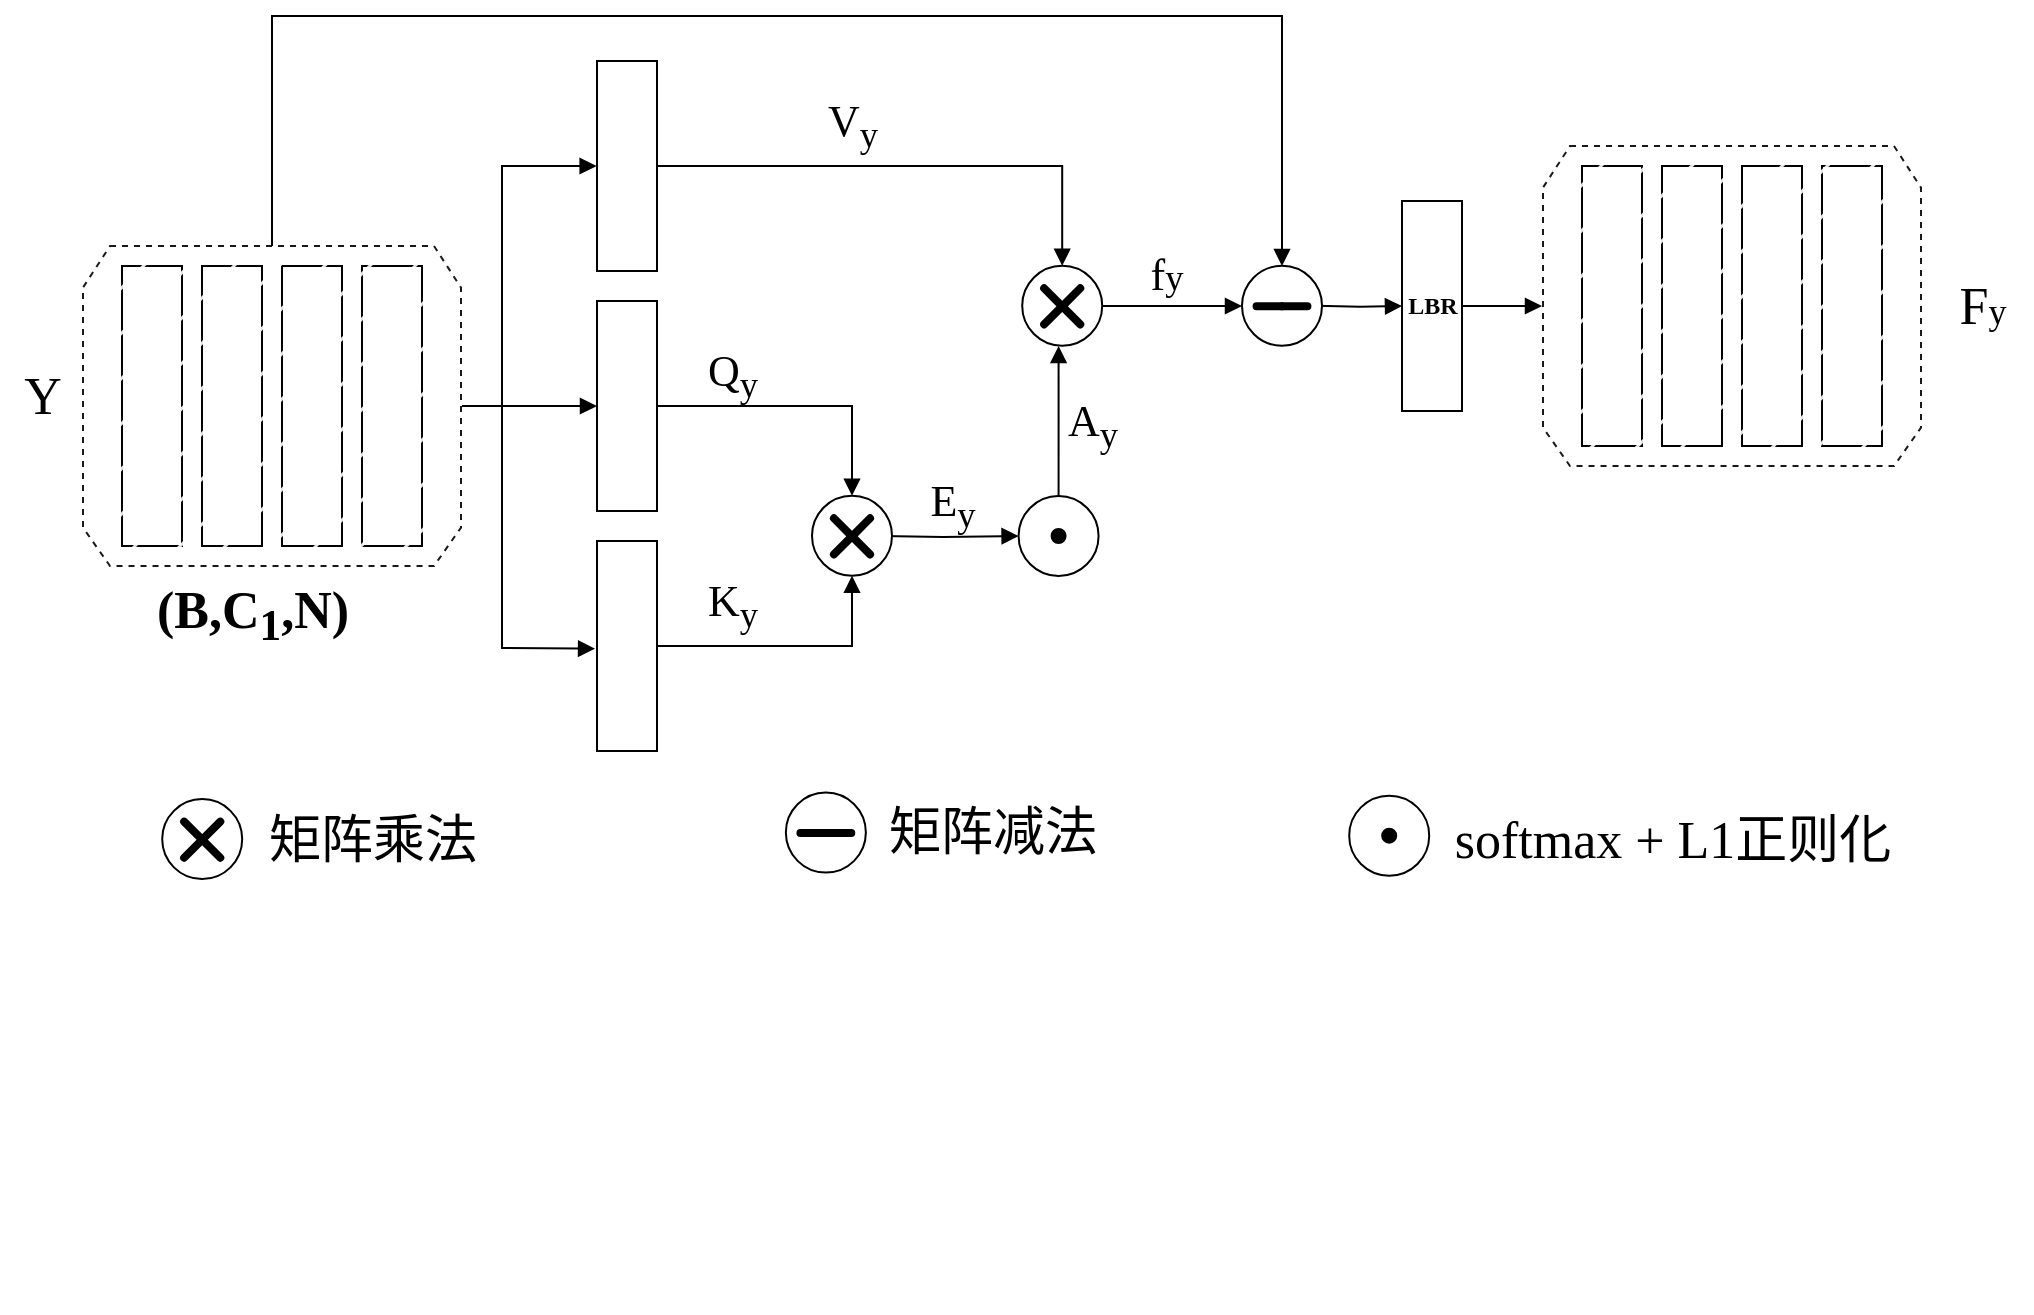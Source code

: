 <mxfile version="20.8.17" type="github">
  <diagram name="第 1 页" id="1EB3_0H8YYV8rfO5gori">
    <mxGraphModel dx="1181" dy="646" grid="1" gridSize="10" guides="1" tooltips="1" connect="1" arrows="1" fold="1" page="1" pageScale="1" pageWidth="827" pageHeight="1169" math="0" shadow="0">
      <root>
        <mxCell id="0" />
        <mxCell id="1" parent="0" />
        <mxCell id="-kPq2Exw5MDwtVTnVc70-168" value="" style="group" parent="1" vertex="1" connectable="0">
          <mxGeometry x="260" y="290" width="1015" height="648.428" as="geometry" />
        </mxCell>
        <mxCell id="y4W07gEEPv4VkjId5-DS-26" value="" style="edgeStyle=none;rounded=0;orthogonalLoop=1;jettySize=auto;html=1;startArrow=none;startFill=0;endArrow=block;endFill=1;fontFamily=Times New Roman;" parent="-kPq2Exw5MDwtVTnVc70-168" target="y4W07gEEPv4VkjId5-DS-14" edge="1">
          <mxGeometry relative="1" as="geometry">
            <mxPoint x="270" y="195" as="sourcePoint" />
            <Array as="points">
              <mxPoint x="230" y="195" />
            </Array>
          </mxGeometry>
        </mxCell>
        <mxCell id="-kPq2Exw5MDwtVTnVc70-380" style="edgeStyle=orthogonalEdgeStyle;rounded=0;orthogonalLoop=1;jettySize=auto;html=1;entryX=0.5;entryY=0;entryDx=0;entryDy=0;fontFamily=宋体;fontSize=26;endArrow=block;endFill=1;" parent="-kPq2Exw5MDwtVTnVc70-168" source="y4W07gEEPv4VkjId5-DS-14" target="-kPq2Exw5MDwtVTnVc70-170" edge="1">
          <mxGeometry relative="1" as="geometry" />
        </mxCell>
        <mxCell id="y4W07gEEPv4VkjId5-DS-14" value="" style="verticalLabelPosition=bottom;verticalAlign=top;html=1;shape=mxgraph.basic.rect;fillColor2=none;strokeWidth=1;size=20;indent=5;fillStyle=auto;rotation=90;fontFamily=Times New Roman;" parent="-kPq2Exw5MDwtVTnVc70-168" vertex="1">
          <mxGeometry x="260" y="180" width="105" height="30" as="geometry" />
        </mxCell>
        <mxCell id="y4W07gEEPv4VkjId5-DS-24" value="" style="verticalLabelPosition=bottom;verticalAlign=top;html=1;shape=mxgraph.basic.rect;fillColor2=none;strokeWidth=1;size=20;indent=5;fillStyle=auto;rotation=90;fontFamily=Times New Roman;" parent="-kPq2Exw5MDwtVTnVc70-168" vertex="1">
          <mxGeometry x="260" y="300" width="105" height="30" as="geometry" />
        </mxCell>
        <mxCell id="y4W07gEEPv4VkjId5-DS-25" value="" style="verticalLabelPosition=bottom;verticalAlign=top;html=1;shape=mxgraph.basic.rect;fillColor2=none;strokeWidth=1;size=20;indent=5;fillStyle=auto;rotation=90;fontFamily=Times New Roman;" parent="-kPq2Exw5MDwtVTnVc70-168" vertex="1">
          <mxGeometry x="260" y="60" width="105" height="30" as="geometry" />
        </mxCell>
        <mxCell id="y4W07gEEPv4VkjId5-DS-27" value="" style="edgeStyle=none;orthogonalLoop=1;jettySize=auto;html=1;rounded=0;startArrow=none;startFill=0;endArrow=block;endFill=1;exitX=0.853;exitY=0.5;exitDx=0;exitDy=0;exitPerimeter=0;entryX=0.5;entryY=1.006;entryDx=0;entryDy=0;entryPerimeter=0;fontFamily=Times New Roman;" parent="-kPq2Exw5MDwtVTnVc70-168" source="y4W07gEEPv4VkjId5-DS-11" target="y4W07gEEPv4VkjId5-DS-25" edge="1">
          <mxGeometry width="80" relative="1" as="geometry">
            <mxPoint x="240" y="195" as="sourcePoint" />
            <mxPoint x="290" y="40" as="targetPoint" />
            <Array as="points">
              <mxPoint x="250" y="195" />
              <mxPoint x="250" y="75" />
            </Array>
          </mxGeometry>
        </mxCell>
        <mxCell id="y4W07gEEPv4VkjId5-DS-28" value="" style="edgeStyle=none;orthogonalLoop=1;jettySize=auto;html=1;rounded=0;startArrow=none;startFill=0;endArrow=block;endFill=1;exitX=0.852;exitY=0.5;exitDx=0;exitDy=0;exitPerimeter=0;entryX=0.513;entryY=1.032;entryDx=0;entryDy=0;entryPerimeter=0;fontFamily=Times New Roman;" parent="-kPq2Exw5MDwtVTnVc70-168" source="y4W07gEEPv4VkjId5-DS-11" target="y4W07gEEPv4VkjId5-DS-24" edge="1">
          <mxGeometry width="80" relative="1" as="geometry">
            <mxPoint x="230" y="194" as="sourcePoint" />
            <mxPoint x="290" y="320" as="targetPoint" />
            <Array as="points">
              <mxPoint x="250" y="195" />
              <mxPoint x="250" y="316" />
            </Array>
          </mxGeometry>
        </mxCell>
        <mxCell id="-kPq2Exw5MDwtVTnVc70-54" style="edgeStyle=orthogonalEdgeStyle;rounded=0;orthogonalLoop=1;jettySize=auto;html=1;entryX=0.5;entryY=0;entryDx=0;entryDy=0;endArrow=block;endFill=1;fontFamily=Times New Roman;" parent="-kPq2Exw5MDwtVTnVc70-168" source="y4W07gEEPv4VkjId5-DS-25" target="-kPq2Exw5MDwtVTnVc70-364" edge="1">
          <mxGeometry relative="1" as="geometry">
            <mxPoint x="528.29" y="125" as="targetPoint" />
          </mxGeometry>
        </mxCell>
        <mxCell id="-kPq2Exw5MDwtVTnVc70-42" value="" style="edgeStyle=orthogonalEdgeStyle;rounded=0;orthogonalLoop=1;jettySize=auto;html=1;endArrow=block;endFill=1;entryX=0.5;entryY=1;entryDx=0;entryDy=0;fontFamily=Times New Roman;" parent="-kPq2Exw5MDwtVTnVc70-168" source="y4W07gEEPv4VkjId5-DS-24" target="-kPq2Exw5MDwtVTnVc70-170" edge="1">
          <mxGeometry relative="1" as="geometry">
            <mxPoint x="420" y="280" as="targetPoint" />
          </mxGeometry>
        </mxCell>
        <mxCell id="-kPq2Exw5MDwtVTnVc70-46" value="" style="group;fontFamily=Times New Roman;" parent="-kPq2Exw5MDwtVTnVc70-168" vertex="1" connectable="0">
          <mxGeometry x="500.004" y="231.714" width="56.569" height="56.569" as="geometry" />
        </mxCell>
        <mxCell id="y4W07gEEPv4VkjId5-DS-44" style="edgeStyle=none;rounded=0;orthogonalLoop=1;jettySize=auto;html=1;exitX=0;exitY=1;exitDx=0;exitDy=0;strokeWidth=3;fontColor=#ffffff;startArrow=none;startFill=0;endArrow=none;endFill=0;fontFamily=Times New Roman;" parent="-kPq2Exw5MDwtVTnVc70-46" edge="1">
          <mxGeometry relative="1" as="geometry">
            <mxPoint x="17.072" y="39.499" as="targetPoint" />
            <Array as="points" />
            <mxPoint x="17.072" y="39.499" as="sourcePoint" />
          </mxGeometry>
        </mxCell>
        <mxCell id="-kPq2Exw5MDwtVTnVc70-16" value="" style="ellipse;whiteSpace=wrap;html=1;fillStyle=auto;strokeColor=#000000;fillColor=#ffffff;rotation=45;fontFamily=Times New Roman;" parent="-kPq2Exw5MDwtVTnVc70-46" vertex="1">
          <mxGeometry x="8.284" y="8.284" width="40" height="40" as="geometry" />
        </mxCell>
        <mxCell id="-kPq2Exw5MDwtVTnVc70-17" style="edgeStyle=none;rounded=0;orthogonalLoop=1;jettySize=auto;html=1;exitX=1;exitY=0;exitDx=0;exitDy=0;strokeWidth=3;fontColor=#ffffff;startArrow=none;startFill=0;endArrow=none;endFill=0;fontFamily=Times New Roman;" parent="-kPq2Exw5MDwtVTnVc70-46" source="-kPq2Exw5MDwtVTnVc70-16" target="-kPq2Exw5MDwtVTnVc70-16" edge="1">
          <mxGeometry relative="1" as="geometry" />
        </mxCell>
        <mxCell id="-kPq2Exw5MDwtVTnVc70-18" style="edgeStyle=none;rounded=0;orthogonalLoop=1;jettySize=auto;html=1;exitX=1;exitY=0;exitDx=0;exitDy=0;strokeWidth=3;fontColor=#ffffff;startArrow=none;startFill=0;endArrow=none;endFill=0;fontFamily=Times New Roman;" parent="-kPq2Exw5MDwtVTnVc70-46" source="-kPq2Exw5MDwtVTnVc70-16" target="-kPq2Exw5MDwtVTnVc70-16" edge="1">
          <mxGeometry relative="1" as="geometry" />
        </mxCell>
        <mxCell id="-kPq2Exw5MDwtVTnVc70-19" style="edgeStyle=none;rounded=0;orthogonalLoop=1;jettySize=auto;html=1;exitX=0;exitY=1;exitDx=0;exitDy=0;strokeWidth=3;fontColor=#ffffff;startArrow=none;startFill=0;endArrow=none;endFill=0;fontFamily=Times New Roman;" parent="-kPq2Exw5MDwtVTnVc70-46" source="-kPq2Exw5MDwtVTnVc70-16" target="-kPq2Exw5MDwtVTnVc70-16" edge="1">
          <mxGeometry relative="1" as="geometry">
            <mxPoint x="108.57" y="-25.43" as="targetPoint" />
            <Array as="points" />
          </mxGeometry>
        </mxCell>
        <mxCell id="-kPq2Exw5MDwtVTnVc70-20" style="edgeStyle=none;rounded=1;orthogonalLoop=1;jettySize=auto;html=1;entryX=0;entryY=1;entryDx=0;entryDy=0;strokeWidth=3;fontColor=#ffffff;startArrow=none;startFill=0;endArrow=none;endFill=0;fontFamily=Times New Roman;" parent="-kPq2Exw5MDwtVTnVc70-46" source="-kPq2Exw5MDwtVTnVc70-16" target="-kPq2Exw5MDwtVTnVc70-16" edge="1">
          <mxGeometry relative="1" as="geometry" />
        </mxCell>
        <mxCell id="-kPq2Exw5MDwtVTnVc70-44" value="" style="ellipse;whiteSpace=wrap;html=1;aspect=fixed;fillColor=#000000;fontFamily=Times New Roman;" parent="-kPq2Exw5MDwtVTnVc70-46" vertex="1">
          <mxGeometry x="24.786" y="24.786" width="7" height="7" as="geometry" />
        </mxCell>
        <mxCell id="-kPq2Exw5MDwtVTnVc70-52" value="" style="edgeStyle=orthogonalEdgeStyle;rounded=0;orthogonalLoop=1;jettySize=auto;html=1;endArrow=block;endFill=1;entryX=0.5;entryY=1;entryDx=0;entryDy=0;fontFamily=Times New Roman;" parent="-kPq2Exw5MDwtVTnVc70-168" source="-kPq2Exw5MDwtVTnVc70-16" edge="1">
          <mxGeometry relative="1" as="geometry">
            <mxPoint x="528.29" y="165" as="targetPoint" />
          </mxGeometry>
        </mxCell>
        <mxCell id="-kPq2Exw5MDwtVTnVc70-53" value="" style="edgeStyle=orthogonalEdgeStyle;rounded=0;orthogonalLoop=1;jettySize=auto;html=1;endArrow=block;endFill=1;entryX=0;entryY=1;entryDx=0;entryDy=0;fontFamily=Times New Roman;" parent="-kPq2Exw5MDwtVTnVc70-168" target="-kPq2Exw5MDwtVTnVc70-16" edge="1">
          <mxGeometry relative="1" as="geometry">
            <mxPoint x="440.0" y="259.999" as="sourcePoint" />
            <mxPoint x="500" y="260" as="targetPoint" />
          </mxGeometry>
        </mxCell>
        <mxCell id="-kPq2Exw5MDwtVTnVc70-67" style="edgeStyle=orthogonalEdgeStyle;rounded=0;orthogonalLoop=1;jettySize=auto;html=1;endArrow=block;endFill=1;fontFamily=Times New Roman;" parent="-kPq2Exw5MDwtVTnVc70-168" edge="1">
          <mxGeometry relative="1" as="geometry">
            <mxPoint x="620" y="145" as="targetPoint" />
            <mxPoint x="548.29" y="145" as="sourcePoint" />
          </mxGeometry>
        </mxCell>
        <mxCell id="-kPq2Exw5MDwtVTnVc70-73" value="" style="group;fillColor=#FFFFFF;fontFamily=Times New Roman;" parent="-kPq2Exw5MDwtVTnVc70-168" vertex="1" connectable="0">
          <mxGeometry x="690" y="92.5" width="50" height="105" as="geometry" />
        </mxCell>
        <mxCell id="-kPq2Exw5MDwtVTnVc70-69" value="" style="verticalLabelPosition=bottom;verticalAlign=top;html=1;shape=mxgraph.basic.rect;fillColor2=none;strokeWidth=1;size=20;indent=5;fillStyle=auto;rotation=90;fontFamily=Times New Roman;" parent="-kPq2Exw5MDwtVTnVc70-73" vertex="1">
          <mxGeometry x="-27.5" y="37.5" width="105" height="30" as="geometry" />
        </mxCell>
        <mxCell id="-kPq2Exw5MDwtVTnVc70-72" value="&lt;b&gt;LBR&lt;/b&gt;" style="text;html=1;align=center;verticalAlign=middle;resizable=0;points=[];autosize=1;strokeColor=none;fillColor=none;fontFamily=Times New Roman;" parent="-kPq2Exw5MDwtVTnVc70-73" vertex="1">
          <mxGeometry y="37.36" width="50" height="30" as="geometry" />
        </mxCell>
        <mxCell id="-kPq2Exw5MDwtVTnVc70-74" style="edgeStyle=orthogonalEdgeStyle;rounded=0;orthogonalLoop=1;jettySize=auto;html=1;endArrow=block;endFill=1;fontFamily=Times New Roman;" parent="-kPq2Exw5MDwtVTnVc70-168" target="-kPq2Exw5MDwtVTnVc70-69" edge="1">
          <mxGeometry relative="1" as="geometry">
            <mxPoint x="657.143" y="144.858" as="sourcePoint" />
          </mxGeometry>
        </mxCell>
        <mxCell id="-kPq2Exw5MDwtVTnVc70-75" value="" style="group;fontFamily=Times New Roman;" parent="-kPq2Exw5MDwtVTnVc70-168" vertex="1" connectable="0">
          <mxGeometry y="115" width="270" height="160" as="geometry" />
        </mxCell>
        <mxCell id="y4W07gEEPv4VkjId5-DS-1" value="" style="rounded=0;whiteSpace=wrap;html=1;strokeColor=#000000;fontFamily=Times New Roman;" parent="-kPq2Exw5MDwtVTnVc70-75" vertex="1">
          <mxGeometry x="60" y="10" width="30" height="140" as="geometry" />
        </mxCell>
        <mxCell id="y4W07gEEPv4VkjId5-DS-2" value="" style="rounded=0;whiteSpace=wrap;html=1;strokeColor=#000000;fontFamily=Times New Roman;" parent="-kPq2Exw5MDwtVTnVc70-75" vertex="1">
          <mxGeometry x="100" y="10" width="30" height="140" as="geometry" />
        </mxCell>
        <mxCell id="y4W07gEEPv4VkjId5-DS-3" value="" style="rounded=0;whiteSpace=wrap;html=1;strokeColor=#000000;fontFamily=Times New Roman;" parent="-kPq2Exw5MDwtVTnVc70-75" vertex="1">
          <mxGeometry x="140" y="10" width="30" height="140" as="geometry" />
        </mxCell>
        <mxCell id="y4W07gEEPv4VkjId5-DS-4" value="" style="rounded=0;whiteSpace=wrap;html=1;strokeColor=#000000;fontFamily=Times New Roman;" parent="-kPq2Exw5MDwtVTnVc70-75" vertex="1">
          <mxGeometry x="180" y="10" width="30" height="140" as="geometry" />
        </mxCell>
        <mxCell id="y4W07gEEPv4VkjId5-DS-11" value="" style="verticalLabelPosition=bottom;verticalAlign=top;html=1;shape=mxgraph.basic.polygon;polyCoords=[[0.2,0],[0.8,0],[0.85,0.13],[0.85,0.88],[0.8,1],[0.2,1],[0.15,0.88],[0.15,0.13]];polyline=0;strokeColor=#000000;dashed=1;opacity=90;fillStyle=hatch;fontFamily=Times New Roman;" parent="-kPq2Exw5MDwtVTnVc70-75" vertex="1">
          <mxGeometry width="270" height="160" as="geometry" />
        </mxCell>
        <mxCell id="-kPq2Exw5MDwtVTnVc70-91" value="&lt;font style=&quot;font-size: 26px;&quot;&gt;Y&lt;/font&gt;" style="text;html=1;align=center;verticalAlign=middle;resizable=0;points=[];autosize=1;strokeColor=none;fillColor=none;fontSize=22;fontFamily=Times New Roman;" parent="-kPq2Exw5MDwtVTnVc70-75" vertex="1">
          <mxGeometry y="55" width="40" height="40" as="geometry" />
        </mxCell>
        <mxCell id="-kPq2Exw5MDwtVTnVc70-68" style="edgeStyle=orthogonalEdgeStyle;rounded=0;orthogonalLoop=1;jettySize=auto;html=1;entryX=0;entryY=0;entryDx=0;entryDy=0;endArrow=block;endFill=1;fontFamily=Times New Roman;" parent="-kPq2Exw5MDwtVTnVc70-168" source="y4W07gEEPv4VkjId5-DS-11" edge="1">
          <mxGeometry relative="1" as="geometry">
            <mxPoint x="640" y="125.0" as="targetPoint" />
            <Array as="points">
              <mxPoint x="135" />
              <mxPoint x="640" />
            </Array>
          </mxGeometry>
        </mxCell>
        <mxCell id="-kPq2Exw5MDwtVTnVc70-85" value="&lt;font style=&quot;font-size: 22px;&quot;&gt;V&lt;sub&gt;y&lt;/sub&gt;&lt;/font&gt;" style="text;html=1;align=center;verticalAlign=middle;resizable=0;points=[];autosize=1;strokeColor=none;fillColor=none;fontFamily=Times New Roman;" parent="-kPq2Exw5MDwtVTnVc70-168" vertex="1">
          <mxGeometry x="400" y="35" width="50" height="40" as="geometry" />
        </mxCell>
        <mxCell id="-kPq2Exw5MDwtVTnVc70-86" value="&lt;font style=&quot;font-size: 22px;&quot;&gt;Q&lt;sub&gt;y&lt;/sub&gt;&lt;/font&gt;" style="text;html=1;align=center;verticalAlign=middle;resizable=0;points=[];autosize=1;strokeColor=none;fillColor=none;fontFamily=Times New Roman;" parent="-kPq2Exw5MDwtVTnVc70-168" vertex="1">
          <mxGeometry x="340" y="160" width="50" height="40" as="geometry" />
        </mxCell>
        <mxCell id="-kPq2Exw5MDwtVTnVc70-87" value="&lt;font style=&quot;&quot;&gt;&lt;span style=&quot;font-size: 22px;&quot;&gt;K&lt;sub&gt;y&lt;/sub&gt;&lt;/span&gt;&lt;/font&gt;" style="text;html=1;align=center;verticalAlign=middle;resizable=0;points=[];autosize=1;strokeColor=none;fillColor=none;fontFamily=Times New Roman;" parent="-kPq2Exw5MDwtVTnVc70-168" vertex="1">
          <mxGeometry x="340" y="275" width="50" height="40" as="geometry" />
        </mxCell>
        <mxCell id="-kPq2Exw5MDwtVTnVc70-88" value="E&lt;sub&gt;y&lt;/sub&gt;" style="text;html=1;align=center;verticalAlign=middle;resizable=0;points=[];autosize=1;strokeColor=none;fillColor=none;fontSize=22;fontFamily=Times New Roman;" parent="-kPq2Exw5MDwtVTnVc70-168" vertex="1">
          <mxGeometry x="450" y="225" width="50" height="40" as="geometry" />
        </mxCell>
        <mxCell id="-kPq2Exw5MDwtVTnVc70-89" value="A&lt;sub&gt;y&lt;/sub&gt;" style="text;html=1;align=center;verticalAlign=middle;resizable=0;points=[];autosize=1;strokeColor=none;fillColor=none;fontSize=22;fontFamily=Times New Roman;" parent="-kPq2Exw5MDwtVTnVc70-168" vertex="1">
          <mxGeometry x="520" y="185" width="50" height="40" as="geometry" />
        </mxCell>
        <mxCell id="-kPq2Exw5MDwtVTnVc70-90" value="f&lt;span style=&quot;font-size: 18.333px;&quot;&gt;y&lt;/span&gt;" style="text;html=1;align=center;verticalAlign=middle;resizable=0;points=[];autosize=1;strokeColor=none;fillColor=none;fontSize=22;fontFamily=Times New Roman;" parent="-kPq2Exw5MDwtVTnVc70-168" vertex="1">
          <mxGeometry x="561.57" y="110" width="40" height="40" as="geometry" />
        </mxCell>
        <mxCell id="-kPq2Exw5MDwtVTnVc70-102" value="&lt;b&gt;(B,C&lt;sub&gt;1&lt;/sub&gt;,N)&lt;/b&gt;" style="text;html=1;align=center;verticalAlign=middle;resizable=0;points=[];autosize=1;strokeColor=none;fillColor=none;fontSize=26;fontFamily=Times New Roman;" parent="-kPq2Exw5MDwtVTnVc70-168" vertex="1">
          <mxGeometry x="65" y="275" width="120" height="50" as="geometry" />
        </mxCell>
        <mxCell id="-kPq2Exw5MDwtVTnVc70-103" value="" style="group;fontFamily=Times New Roman;" parent="-kPq2Exw5MDwtVTnVc70-168" vertex="1" connectable="0">
          <mxGeometry x="730" y="65" width="285" height="160" as="geometry" />
        </mxCell>
        <mxCell id="-kPq2Exw5MDwtVTnVc70-76" value="" style="group;fontFamily=Times New Roman;" parent="-kPq2Exw5MDwtVTnVc70-103" vertex="1" connectable="0">
          <mxGeometry width="285" height="160" as="geometry" />
        </mxCell>
        <mxCell id="-kPq2Exw5MDwtVTnVc70-77" value="" style="rounded=0;whiteSpace=wrap;html=1;strokeColor=#000000;fontFamily=Times New Roman;" parent="-kPq2Exw5MDwtVTnVc70-76" vertex="1">
          <mxGeometry x="60" y="10" width="30" height="140" as="geometry" />
        </mxCell>
        <mxCell id="-kPq2Exw5MDwtVTnVc70-78" value="" style="rounded=0;whiteSpace=wrap;html=1;strokeColor=#000000;fontFamily=Times New Roman;" parent="-kPq2Exw5MDwtVTnVc70-76" vertex="1">
          <mxGeometry x="100" y="10" width="30" height="140" as="geometry" />
        </mxCell>
        <mxCell id="-kPq2Exw5MDwtVTnVc70-79" value="" style="rounded=0;whiteSpace=wrap;html=1;strokeColor=#000000;fontFamily=Times New Roman;" parent="-kPq2Exw5MDwtVTnVc70-76" vertex="1">
          <mxGeometry x="140" y="10" width="30" height="140" as="geometry" />
        </mxCell>
        <mxCell id="-kPq2Exw5MDwtVTnVc70-80" value="" style="rounded=0;whiteSpace=wrap;html=1;strokeColor=#000000;fontFamily=Times New Roman;" parent="-kPq2Exw5MDwtVTnVc70-76" vertex="1">
          <mxGeometry x="180" y="10" width="30" height="140" as="geometry" />
        </mxCell>
        <mxCell id="-kPq2Exw5MDwtVTnVc70-81" value="" style="verticalLabelPosition=bottom;verticalAlign=top;html=1;shape=mxgraph.basic.polygon;polyCoords=[[0.2,0],[0.8,0],[0.85,0.13],[0.85,0.88],[0.8,1],[0.2,1],[0.15,0.88],[0.15,0.13]];polyline=0;strokeColor=#000000;dashed=1;opacity=90;fillStyle=hatch;fontFamily=Times New Roman;" parent="-kPq2Exw5MDwtVTnVc70-76" vertex="1">
          <mxGeometry width="270" height="160" as="geometry" />
        </mxCell>
        <mxCell id="-kPq2Exw5MDwtVTnVc70-92" value="&lt;span style=&quot;font-size: 26px;&quot;&gt;F&lt;/span&gt;&lt;span style=&quot;font-size: 18.056px;&quot;&gt;y&lt;/span&gt;" style="text;html=1;align=center;verticalAlign=middle;resizable=0;points=[];autosize=1;strokeColor=none;fillColor=none;fontSize=22;fontFamily=Times New Roman;" parent="-kPq2Exw5MDwtVTnVc70-76" vertex="1">
          <mxGeometry x="235" y="60" width="50" height="40" as="geometry" />
        </mxCell>
        <mxCell id="-kPq2Exw5MDwtVTnVc70-105" style="edgeStyle=orthogonalEdgeStyle;rounded=0;orthogonalLoop=1;jettySize=auto;html=1;fontSize=26;endArrow=block;endFill=1;fontFamily=Times New Roman;" parent="-kPq2Exw5MDwtVTnVc70-168" source="-kPq2Exw5MDwtVTnVc70-69" edge="1">
          <mxGeometry relative="1" as="geometry">
            <mxPoint x="770" y="145" as="targetPoint" />
          </mxGeometry>
        </mxCell>
        <mxCell id="-kPq2Exw5MDwtVTnVc70-219" value="" style="group" parent="-kPq2Exw5MDwtVTnVc70-168" vertex="1" connectable="0">
          <mxGeometry x="404.898" y="239.79" width="40.206" height="40.206" as="geometry" />
        </mxCell>
        <mxCell id="-kPq2Exw5MDwtVTnVc70-170" value="" style="ellipse;whiteSpace=wrap;html=1;fillStyle=auto;strokeColor=#000000;fillColor=#ffffff;fontFamily=Times New Roman;container=0;" parent="-kPq2Exw5MDwtVTnVc70-219" vertex="1">
          <mxGeometry x="0.102" y="0.1" width="40" height="40" as="geometry" />
        </mxCell>
        <mxCell id="-kPq2Exw5MDwtVTnVc70-171" style="edgeStyle=none;rounded=0;orthogonalLoop=1;jettySize=auto;html=1;exitX=1;exitY=0;exitDx=0;exitDy=0;strokeWidth=3;fontColor=#ffffff;startArrow=none;startFill=0;endArrow=none;endFill=0;fontFamily=Times New Roman;" parent="-kPq2Exw5MDwtVTnVc70-219" source="-kPq2Exw5MDwtVTnVc70-170" target="-kPq2Exw5MDwtVTnVc70-170" edge="1">
          <mxGeometry relative="1" as="geometry" />
        </mxCell>
        <mxCell id="-kPq2Exw5MDwtVTnVc70-172" style="edgeStyle=none;rounded=0;orthogonalLoop=1;jettySize=auto;html=1;exitX=1;exitY=0;exitDx=0;exitDy=0;strokeWidth=3;fontColor=#ffffff;startArrow=none;startFill=0;endArrow=none;endFill=0;fontFamily=Times New Roman;" parent="-kPq2Exw5MDwtVTnVc70-219" source="-kPq2Exw5MDwtVTnVc70-170" target="-kPq2Exw5MDwtVTnVc70-170" edge="1">
          <mxGeometry relative="1" as="geometry" />
        </mxCell>
        <mxCell id="-kPq2Exw5MDwtVTnVc70-173" style="edgeStyle=none;rounded=0;orthogonalLoop=1;jettySize=auto;html=1;exitX=0;exitY=1;exitDx=0;exitDy=0;strokeWidth=3;fontColor=#ffffff;startArrow=none;startFill=0;endArrow=none;endFill=0;fontFamily=Times New Roman;" parent="-kPq2Exw5MDwtVTnVc70-219" source="-kPq2Exw5MDwtVTnVc70-170" target="-kPq2Exw5MDwtVTnVc70-170" edge="1">
          <mxGeometry relative="1" as="geometry">
            <mxPoint x="45.816" y="2.957" as="targetPoint" />
            <Array as="points" />
          </mxGeometry>
        </mxCell>
        <mxCell id="-kPq2Exw5MDwtVTnVc70-174" style="edgeStyle=none;rounded=1;orthogonalLoop=1;jettySize=auto;html=1;entryX=0;entryY=1;entryDx=0;entryDy=0;strokeWidth=3;fontColor=#ffffff;startArrow=none;startFill=0;endArrow=none;endFill=0;fontFamily=Times New Roman;" parent="-kPq2Exw5MDwtVTnVc70-219" source="-kPq2Exw5MDwtVTnVc70-170" target="-kPq2Exw5MDwtVTnVc70-170" edge="1">
          <mxGeometry relative="1" as="geometry" />
        </mxCell>
        <mxCell id="-kPq2Exw5MDwtVTnVc70-217" value="" style="group;rotation=45;" parent="-kPq2Exw5MDwtVTnVc70-219" vertex="1" connectable="0">
          <mxGeometry x="5.888" y="5.888" width="28.43" height="28.43" as="geometry" />
        </mxCell>
        <mxCell id="-kPq2Exw5MDwtVTnVc70-211" value="" style="group;rotation=45;" parent="-kPq2Exw5MDwtVTnVc70-217" vertex="1" connectable="0">
          <mxGeometry x="13" width="3" height="28.43" as="geometry" />
        </mxCell>
        <mxCell id="-kPq2Exw5MDwtVTnVc70-212" value="" style="shape=delay;whiteSpace=wrap;html=1;fontFamily=宋体;fontSize=26;fillColor=#000000;rotation=135;container=0;" parent="-kPq2Exw5MDwtVTnVc70-211" vertex="1">
          <mxGeometry x="-11" y="18" width="14.43" height="3" as="geometry" />
        </mxCell>
        <mxCell id="-kPq2Exw5MDwtVTnVc70-213" value="" style="shape=delay;whiteSpace=wrap;html=1;fontFamily=宋体;fontSize=26;fillColor=#000000;rotation=135;container=0;flipH=1;" parent="-kPq2Exw5MDwtVTnVc70-211" vertex="1">
          <mxGeometry x="-1" y="8" width="14.43" height="3" as="geometry" />
        </mxCell>
        <mxCell id="-kPq2Exw5MDwtVTnVc70-214" value="" style="group;rotation=135;" parent="-kPq2Exw5MDwtVTnVc70-217" vertex="1" connectable="0">
          <mxGeometry x="13" width="3" height="28.43" as="geometry" />
        </mxCell>
        <mxCell id="-kPq2Exw5MDwtVTnVc70-215" value="" style="shape=delay;whiteSpace=wrap;html=1;fontFamily=宋体;fontSize=26;fillColor=#000000;rotation=225;container=0;" parent="-kPq2Exw5MDwtVTnVc70-214" vertex="1">
          <mxGeometry x="-11" y="8" width="14.43" height="3" as="geometry" />
        </mxCell>
        <mxCell id="-kPq2Exw5MDwtVTnVc70-216" value="" style="shape=delay;whiteSpace=wrap;html=1;fontFamily=宋体;fontSize=26;fillColor=#000000;rotation=225;container=0;flipH=1;" parent="-kPq2Exw5MDwtVTnVc70-214" vertex="1">
          <mxGeometry x="-1" y="18" width="14.43" height="3" as="geometry" />
        </mxCell>
        <mxCell id="-kPq2Exw5MDwtVTnVc70-363" value="" style="group" parent="-kPq2Exw5MDwtVTnVc70-168" vertex="1" connectable="0">
          <mxGeometry x="509.998" y="124.79" width="40.206" height="40.206" as="geometry" />
        </mxCell>
        <mxCell id="-kPq2Exw5MDwtVTnVc70-364" value="" style="ellipse;whiteSpace=wrap;html=1;fillStyle=auto;strokeColor=#000000;fillColor=#ffffff;fontFamily=Times New Roman;container=0;" parent="-kPq2Exw5MDwtVTnVc70-363" vertex="1">
          <mxGeometry x="0.102" y="0.1" width="40" height="40" as="geometry" />
        </mxCell>
        <mxCell id="-kPq2Exw5MDwtVTnVc70-365" style="edgeStyle=none;rounded=0;orthogonalLoop=1;jettySize=auto;html=1;exitX=1;exitY=0;exitDx=0;exitDy=0;strokeWidth=3;fontColor=#ffffff;startArrow=none;startFill=0;endArrow=none;endFill=0;fontFamily=Times New Roman;" parent="-kPq2Exw5MDwtVTnVc70-363" source="-kPq2Exw5MDwtVTnVc70-364" target="-kPq2Exw5MDwtVTnVc70-364" edge="1">
          <mxGeometry relative="1" as="geometry" />
        </mxCell>
        <mxCell id="-kPq2Exw5MDwtVTnVc70-366" style="edgeStyle=none;rounded=0;orthogonalLoop=1;jettySize=auto;html=1;exitX=1;exitY=0;exitDx=0;exitDy=0;strokeWidth=3;fontColor=#ffffff;startArrow=none;startFill=0;endArrow=none;endFill=0;fontFamily=Times New Roman;" parent="-kPq2Exw5MDwtVTnVc70-363" source="-kPq2Exw5MDwtVTnVc70-364" target="-kPq2Exw5MDwtVTnVc70-364" edge="1">
          <mxGeometry relative="1" as="geometry" />
        </mxCell>
        <mxCell id="-kPq2Exw5MDwtVTnVc70-367" style="edgeStyle=none;rounded=0;orthogonalLoop=1;jettySize=auto;html=1;exitX=0;exitY=1;exitDx=0;exitDy=0;strokeWidth=3;fontColor=#ffffff;startArrow=none;startFill=0;endArrow=none;endFill=0;fontFamily=Times New Roman;" parent="-kPq2Exw5MDwtVTnVc70-363" source="-kPq2Exw5MDwtVTnVc70-364" target="-kPq2Exw5MDwtVTnVc70-364" edge="1">
          <mxGeometry relative="1" as="geometry">
            <mxPoint x="45.816" y="2.957" as="targetPoint" />
            <Array as="points" />
          </mxGeometry>
        </mxCell>
        <mxCell id="-kPq2Exw5MDwtVTnVc70-368" style="edgeStyle=none;rounded=1;orthogonalLoop=1;jettySize=auto;html=1;entryX=0;entryY=1;entryDx=0;entryDy=0;strokeWidth=3;fontColor=#ffffff;startArrow=none;startFill=0;endArrow=none;endFill=0;fontFamily=Times New Roman;" parent="-kPq2Exw5MDwtVTnVc70-363" source="-kPq2Exw5MDwtVTnVc70-364" target="-kPq2Exw5MDwtVTnVc70-364" edge="1">
          <mxGeometry relative="1" as="geometry" />
        </mxCell>
        <mxCell id="-kPq2Exw5MDwtVTnVc70-369" value="" style="group;rotation=45;" parent="-kPq2Exw5MDwtVTnVc70-363" vertex="1" connectable="0">
          <mxGeometry x="5.888" y="5.888" width="28.43" height="28.43" as="geometry" />
        </mxCell>
        <mxCell id="-kPq2Exw5MDwtVTnVc70-370" value="" style="group;rotation=45;" parent="-kPq2Exw5MDwtVTnVc70-369" vertex="1" connectable="0">
          <mxGeometry x="13" width="3" height="28.43" as="geometry" />
        </mxCell>
        <mxCell id="-kPq2Exw5MDwtVTnVc70-371" value="" style="shape=delay;whiteSpace=wrap;html=1;fontFamily=宋体;fontSize=26;fillColor=#000000;rotation=135;container=0;" parent="-kPq2Exw5MDwtVTnVc70-370" vertex="1">
          <mxGeometry x="-11" y="18" width="14.43" height="3" as="geometry" />
        </mxCell>
        <mxCell id="-kPq2Exw5MDwtVTnVc70-372" value="" style="shape=delay;whiteSpace=wrap;html=1;fontFamily=宋体;fontSize=26;fillColor=#000000;rotation=135;container=0;flipH=1;" parent="-kPq2Exw5MDwtVTnVc70-370" vertex="1">
          <mxGeometry x="-1" y="8" width="14.43" height="3" as="geometry" />
        </mxCell>
        <mxCell id="-kPq2Exw5MDwtVTnVc70-373" value="" style="group;rotation=135;" parent="-kPq2Exw5MDwtVTnVc70-369" vertex="1" connectable="0">
          <mxGeometry x="13" width="3" height="28.43" as="geometry" />
        </mxCell>
        <mxCell id="-kPq2Exw5MDwtVTnVc70-374" value="" style="shape=delay;whiteSpace=wrap;html=1;fontFamily=宋体;fontSize=26;fillColor=#000000;rotation=225;container=0;" parent="-kPq2Exw5MDwtVTnVc70-373" vertex="1">
          <mxGeometry x="-11" y="8" width="14.43" height="3" as="geometry" />
        </mxCell>
        <mxCell id="-kPq2Exw5MDwtVTnVc70-375" value="" style="shape=delay;whiteSpace=wrap;html=1;fontFamily=宋体;fontSize=26;fillColor=#000000;rotation=225;container=0;flipH=1;" parent="-kPq2Exw5MDwtVTnVc70-373" vertex="1">
          <mxGeometry x="-1" y="18" width="14.43" height="3" as="geometry" />
        </mxCell>
        <mxCell id="-kPq2Exw5MDwtVTnVc70-381" value="" style="group" parent="-kPq2Exw5MDwtVTnVc70-168" vertex="1" connectable="0">
          <mxGeometry x="620" y="124.89" width="40" height="40" as="geometry" />
        </mxCell>
        <mxCell id="-kPq2Exw5MDwtVTnVc70-382" value="" style="ellipse;whiteSpace=wrap;html=1;fillStyle=auto;strokeColor=#000000;fillColor=#ffffff;fontFamily=Times New Roman;container=0;" parent="-kPq2Exw5MDwtVTnVc70-381" vertex="1">
          <mxGeometry width="40" height="40" as="geometry" />
        </mxCell>
        <mxCell id="-kPq2Exw5MDwtVTnVc70-383" style="edgeStyle=none;rounded=0;orthogonalLoop=1;jettySize=auto;html=1;exitX=1;exitY=0;exitDx=0;exitDy=0;strokeWidth=3;fontColor=#ffffff;startArrow=none;startFill=0;endArrow=none;endFill=0;fontFamily=Times New Roman;" parent="-kPq2Exw5MDwtVTnVc70-381" source="-kPq2Exw5MDwtVTnVc70-382" target="-kPq2Exw5MDwtVTnVc70-382" edge="1">
          <mxGeometry relative="1" as="geometry" />
        </mxCell>
        <mxCell id="-kPq2Exw5MDwtVTnVc70-384" style="edgeStyle=none;rounded=0;orthogonalLoop=1;jettySize=auto;html=1;exitX=1;exitY=0;exitDx=0;exitDy=0;strokeWidth=3;fontColor=#ffffff;startArrow=none;startFill=0;endArrow=none;endFill=0;fontFamily=Times New Roman;" parent="-kPq2Exw5MDwtVTnVc70-381" source="-kPq2Exw5MDwtVTnVc70-382" target="-kPq2Exw5MDwtVTnVc70-382" edge="1">
          <mxGeometry relative="1" as="geometry" />
        </mxCell>
        <mxCell id="-kPq2Exw5MDwtVTnVc70-385" style="edgeStyle=none;rounded=0;orthogonalLoop=1;jettySize=auto;html=1;exitX=0;exitY=1;exitDx=0;exitDy=0;strokeWidth=3;fontColor=#ffffff;startArrow=none;startFill=0;endArrow=none;endFill=0;fontFamily=Times New Roman;" parent="-kPq2Exw5MDwtVTnVc70-381" source="-kPq2Exw5MDwtVTnVc70-382" target="-kPq2Exw5MDwtVTnVc70-382" edge="1">
          <mxGeometry relative="1" as="geometry">
            <mxPoint x="-319.286" y="-317.143" as="targetPoint" />
            <Array as="points" />
          </mxGeometry>
        </mxCell>
        <mxCell id="-kPq2Exw5MDwtVTnVc70-386" style="edgeStyle=none;rounded=1;orthogonalLoop=1;jettySize=auto;html=1;entryX=0;entryY=1;entryDx=0;entryDy=0;strokeWidth=3;fontColor=#ffffff;startArrow=none;startFill=0;endArrow=none;endFill=0;fontFamily=Times New Roman;" parent="-kPq2Exw5MDwtVTnVc70-381" source="-kPq2Exw5MDwtVTnVc70-382" target="-kPq2Exw5MDwtVTnVc70-382" edge="1">
          <mxGeometry relative="1" as="geometry" />
        </mxCell>
        <mxCell id="-kPq2Exw5MDwtVTnVc70-387" value="" style="group;rotation=90;" parent="-kPq2Exw5MDwtVTnVc70-381" vertex="1" connectable="0">
          <mxGeometry x="18.781" y="5.778" width="3" height="28.43" as="geometry" />
        </mxCell>
        <mxCell id="-kPq2Exw5MDwtVTnVc70-388" value="" style="shape=delay;whiteSpace=wrap;html=1;fontFamily=宋体;fontSize=26;fillColor=#000000;rotation=180;container=0;" parent="-kPq2Exw5MDwtVTnVc70-387" vertex="1">
          <mxGeometry x="-13" y="13" width="14.43" height="3" as="geometry" />
        </mxCell>
        <mxCell id="-kPq2Exw5MDwtVTnVc70-389" value="" style="shape=delay;whiteSpace=wrap;html=1;fontFamily=宋体;fontSize=26;fillColor=#000000;rotation=180;container=0;flipH=1;" parent="-kPq2Exw5MDwtVTnVc70-387" vertex="1">
          <mxGeometry x="1" y="13" width="14.43" height="3" as="geometry" />
        </mxCell>
        <mxCell id="-kPq2Exw5MDwtVTnVc70-144" value="&lt;font face=&quot;宋体&quot;&gt;矩阵乘法&lt;/font&gt;" style="text;html=1;align=center;verticalAlign=middle;resizable=0;points=[];autosize=1;strokeColor=none;fillColor=none;fontSize=26;fontFamily=Times New Roman;" parent="-kPq2Exw5MDwtVTnVc70-168" vertex="1">
          <mxGeometry x="120.21" y="386.56" width="130" height="50" as="geometry" />
        </mxCell>
        <mxCell id="-kPq2Exw5MDwtVTnVc70-167" value="" style="group" parent="-kPq2Exw5MDwtVTnVc70-168" vertex="1" connectable="0">
          <mxGeometry x="391.926" y="379.996" width="168.284" height="56.569" as="geometry" />
        </mxCell>
        <mxCell id="-kPq2Exw5MDwtVTnVc70-156" value="&lt;font face=&quot;宋体&quot;&gt;矩阵减法&lt;/font&gt;" style="text;html=1;align=center;verticalAlign=middle;resizable=0;points=[];autosize=1;strokeColor=none;fillColor=none;fontSize=26;fontFamily=Times New Roman;" parent="-kPq2Exw5MDwtVTnVc70-167" vertex="1">
          <mxGeometry x="38.284" y="3.284" width="130" height="50" as="geometry" />
        </mxCell>
        <mxCell id="-kPq2Exw5MDwtVTnVc70-390" value="" style="group" parent="-kPq2Exw5MDwtVTnVc70-167" vertex="1" connectable="0">
          <mxGeometry x="0.004" y="8.284" width="40" height="40" as="geometry" />
        </mxCell>
        <mxCell id="-kPq2Exw5MDwtVTnVc70-391" value="" style="ellipse;whiteSpace=wrap;html=1;fillStyle=auto;strokeColor=#000000;fillColor=#ffffff;fontFamily=Times New Roman;container=0;" parent="-kPq2Exw5MDwtVTnVc70-390" vertex="1">
          <mxGeometry width="40" height="40" as="geometry" />
        </mxCell>
        <mxCell id="-kPq2Exw5MDwtVTnVc70-392" style="edgeStyle=none;rounded=0;orthogonalLoop=1;jettySize=auto;html=1;exitX=1;exitY=0;exitDx=0;exitDy=0;strokeWidth=3;fontColor=#ffffff;startArrow=none;startFill=0;endArrow=none;endFill=0;fontFamily=Times New Roman;" parent="-kPq2Exw5MDwtVTnVc70-390" source="-kPq2Exw5MDwtVTnVc70-391" target="-kPq2Exw5MDwtVTnVc70-391" edge="1">
          <mxGeometry relative="1" as="geometry" />
        </mxCell>
        <mxCell id="-kPq2Exw5MDwtVTnVc70-393" style="edgeStyle=none;rounded=0;orthogonalLoop=1;jettySize=auto;html=1;exitX=1;exitY=0;exitDx=0;exitDy=0;strokeWidth=3;fontColor=#ffffff;startArrow=none;startFill=0;endArrow=none;endFill=0;fontFamily=Times New Roman;" parent="-kPq2Exw5MDwtVTnVc70-390" source="-kPq2Exw5MDwtVTnVc70-391" target="-kPq2Exw5MDwtVTnVc70-391" edge="1">
          <mxGeometry relative="1" as="geometry" />
        </mxCell>
        <mxCell id="-kPq2Exw5MDwtVTnVc70-394" style="edgeStyle=none;rounded=0;orthogonalLoop=1;jettySize=auto;html=1;exitX=0;exitY=1;exitDx=0;exitDy=0;strokeWidth=3;fontColor=#ffffff;startArrow=none;startFill=0;endArrow=none;endFill=0;fontFamily=Times New Roman;" parent="-kPq2Exw5MDwtVTnVc70-390" source="-kPq2Exw5MDwtVTnVc70-391" target="-kPq2Exw5MDwtVTnVc70-391" edge="1">
          <mxGeometry relative="1" as="geometry">
            <mxPoint x="-319.286" y="-317.143" as="targetPoint" />
            <Array as="points" />
          </mxGeometry>
        </mxCell>
        <mxCell id="-kPq2Exw5MDwtVTnVc70-395" style="edgeStyle=none;rounded=1;orthogonalLoop=1;jettySize=auto;html=1;entryX=0;entryY=1;entryDx=0;entryDy=0;strokeWidth=3;fontColor=#ffffff;startArrow=none;startFill=0;endArrow=none;endFill=0;fontFamily=Times New Roman;" parent="-kPq2Exw5MDwtVTnVc70-390" source="-kPq2Exw5MDwtVTnVc70-391" target="-kPq2Exw5MDwtVTnVc70-391" edge="1">
          <mxGeometry relative="1" as="geometry" />
        </mxCell>
        <mxCell id="-kPq2Exw5MDwtVTnVc70-396" value="" style="group;rotation=90;" parent="-kPq2Exw5MDwtVTnVc70-390" vertex="1" connectable="0">
          <mxGeometry x="18.781" y="5.778" width="3" height="28.43" as="geometry" />
        </mxCell>
        <mxCell id="-kPq2Exw5MDwtVTnVc70-397" value="" style="shape=delay;whiteSpace=wrap;html=1;fontFamily=宋体;fontSize=26;fillColor=#000000;rotation=180;container=0;" parent="-kPq2Exw5MDwtVTnVc70-396" vertex="1">
          <mxGeometry x="-13" y="13" width="14.43" height="3" as="geometry" />
        </mxCell>
        <mxCell id="-kPq2Exw5MDwtVTnVc70-398" value="" style="shape=delay;whiteSpace=wrap;html=1;fontFamily=宋体;fontSize=26;fillColor=#000000;rotation=180;container=0;flipH=1;" parent="-kPq2Exw5MDwtVTnVc70-396" vertex="1">
          <mxGeometry x="1" y="13" width="14.43" height="3" as="geometry" />
        </mxCell>
        <mxCell id="-kPq2Exw5MDwtVTnVc70-157" value="" style="group;fontFamily=Times New Roman;" parent="-kPq2Exw5MDwtVTnVc70-168" vertex="1" connectable="0">
          <mxGeometry x="665.314" y="381.564" width="56.569" height="56.569" as="geometry" />
        </mxCell>
        <mxCell id="-kPq2Exw5MDwtVTnVc70-158" style="edgeStyle=none;rounded=0;orthogonalLoop=1;jettySize=auto;html=1;exitX=0;exitY=1;exitDx=0;exitDy=0;strokeWidth=3;fontColor=#ffffff;startArrow=none;startFill=0;endArrow=none;endFill=0;fontFamily=Times New Roman;" parent="-kPq2Exw5MDwtVTnVc70-157" edge="1">
          <mxGeometry relative="1" as="geometry">
            <mxPoint x="17.072" y="39.499" as="targetPoint" />
            <Array as="points" />
            <mxPoint x="17.072" y="39.499" as="sourcePoint" />
          </mxGeometry>
        </mxCell>
        <mxCell id="-kPq2Exw5MDwtVTnVc70-159" value="" style="ellipse;whiteSpace=wrap;html=1;fillStyle=auto;strokeColor=#000000;fillColor=#ffffff;rotation=45;fontFamily=Times New Roman;" parent="-kPq2Exw5MDwtVTnVc70-157" vertex="1">
          <mxGeometry x="8.284" y="8.284" width="40" height="40" as="geometry" />
        </mxCell>
        <mxCell id="-kPq2Exw5MDwtVTnVc70-160" style="edgeStyle=none;rounded=0;orthogonalLoop=1;jettySize=auto;html=1;exitX=1;exitY=0;exitDx=0;exitDy=0;strokeWidth=3;fontColor=#ffffff;startArrow=none;startFill=0;endArrow=none;endFill=0;fontFamily=Times New Roman;" parent="-kPq2Exw5MDwtVTnVc70-157" source="-kPq2Exw5MDwtVTnVc70-159" target="-kPq2Exw5MDwtVTnVc70-159" edge="1">
          <mxGeometry relative="1" as="geometry" />
        </mxCell>
        <mxCell id="-kPq2Exw5MDwtVTnVc70-161" style="edgeStyle=none;rounded=0;orthogonalLoop=1;jettySize=auto;html=1;exitX=1;exitY=0;exitDx=0;exitDy=0;strokeWidth=3;fontColor=#ffffff;startArrow=none;startFill=0;endArrow=none;endFill=0;fontFamily=Times New Roman;" parent="-kPq2Exw5MDwtVTnVc70-157" source="-kPq2Exw5MDwtVTnVc70-159" target="-kPq2Exw5MDwtVTnVc70-159" edge="1">
          <mxGeometry relative="1" as="geometry" />
        </mxCell>
        <mxCell id="-kPq2Exw5MDwtVTnVc70-162" style="edgeStyle=none;rounded=0;orthogonalLoop=1;jettySize=auto;html=1;exitX=0;exitY=1;exitDx=0;exitDy=0;strokeWidth=3;fontColor=#ffffff;startArrow=none;startFill=0;endArrow=none;endFill=0;fontFamily=Times New Roman;" parent="-kPq2Exw5MDwtVTnVc70-157" source="-kPq2Exw5MDwtVTnVc70-159" target="-kPq2Exw5MDwtVTnVc70-159" edge="1">
          <mxGeometry relative="1" as="geometry">
            <mxPoint x="108.57" y="-25.43" as="targetPoint" />
            <Array as="points" />
          </mxGeometry>
        </mxCell>
        <mxCell id="-kPq2Exw5MDwtVTnVc70-163" style="edgeStyle=none;rounded=1;orthogonalLoop=1;jettySize=auto;html=1;entryX=0;entryY=1;entryDx=0;entryDy=0;strokeWidth=3;fontColor=#ffffff;startArrow=none;startFill=0;endArrow=none;endFill=0;fontFamily=Times New Roman;" parent="-kPq2Exw5MDwtVTnVc70-157" source="-kPq2Exw5MDwtVTnVc70-159" target="-kPq2Exw5MDwtVTnVc70-159" edge="1">
          <mxGeometry relative="1" as="geometry" />
        </mxCell>
        <mxCell id="-kPq2Exw5MDwtVTnVc70-164" value="" style="ellipse;whiteSpace=wrap;html=1;aspect=fixed;fillColor=#000000;fontFamily=Times New Roman;" parent="-kPq2Exw5MDwtVTnVc70-157" vertex="1">
          <mxGeometry x="24.786" y="24.786" width="7" height="7" as="geometry" />
        </mxCell>
        <mxCell id="-kPq2Exw5MDwtVTnVc70-411" value="" style="group" parent="-kPq2Exw5MDwtVTnVc70-168" vertex="1" connectable="0">
          <mxGeometry x="80.0" y="391.46" width="40.206" height="40.206" as="geometry" />
        </mxCell>
        <mxCell id="-kPq2Exw5MDwtVTnVc70-412" value="" style="ellipse;whiteSpace=wrap;html=1;fillStyle=auto;strokeColor=#000000;fillColor=#ffffff;fontFamily=Times New Roman;container=0;" parent="-kPq2Exw5MDwtVTnVc70-411" vertex="1">
          <mxGeometry x="0.102" y="0.1" width="40" height="40" as="geometry" />
        </mxCell>
        <mxCell id="-kPq2Exw5MDwtVTnVc70-413" style="edgeStyle=none;rounded=0;orthogonalLoop=1;jettySize=auto;html=1;exitX=1;exitY=0;exitDx=0;exitDy=0;strokeWidth=3;fontColor=#ffffff;startArrow=none;startFill=0;endArrow=none;endFill=0;fontFamily=Times New Roman;" parent="-kPq2Exw5MDwtVTnVc70-411" source="-kPq2Exw5MDwtVTnVc70-412" target="-kPq2Exw5MDwtVTnVc70-412" edge="1">
          <mxGeometry relative="1" as="geometry" />
        </mxCell>
        <mxCell id="-kPq2Exw5MDwtVTnVc70-414" style="edgeStyle=none;rounded=0;orthogonalLoop=1;jettySize=auto;html=1;exitX=1;exitY=0;exitDx=0;exitDy=0;strokeWidth=3;fontColor=#ffffff;startArrow=none;startFill=0;endArrow=none;endFill=0;fontFamily=Times New Roman;" parent="-kPq2Exw5MDwtVTnVc70-411" source="-kPq2Exw5MDwtVTnVc70-412" target="-kPq2Exw5MDwtVTnVc70-412" edge="1">
          <mxGeometry relative="1" as="geometry" />
        </mxCell>
        <mxCell id="-kPq2Exw5MDwtVTnVc70-415" style="edgeStyle=none;rounded=0;orthogonalLoop=1;jettySize=auto;html=1;exitX=0;exitY=1;exitDx=0;exitDy=0;strokeWidth=3;fontColor=#ffffff;startArrow=none;startFill=0;endArrow=none;endFill=0;fontFamily=Times New Roman;" parent="-kPq2Exw5MDwtVTnVc70-411" source="-kPq2Exw5MDwtVTnVc70-412" target="-kPq2Exw5MDwtVTnVc70-412" edge="1">
          <mxGeometry relative="1" as="geometry">
            <mxPoint x="45.816" y="2.957" as="targetPoint" />
            <Array as="points" />
          </mxGeometry>
        </mxCell>
        <mxCell id="-kPq2Exw5MDwtVTnVc70-416" style="edgeStyle=none;rounded=1;orthogonalLoop=1;jettySize=auto;html=1;entryX=0;entryY=1;entryDx=0;entryDy=0;strokeWidth=3;fontColor=#ffffff;startArrow=none;startFill=0;endArrow=none;endFill=0;fontFamily=Times New Roman;" parent="-kPq2Exw5MDwtVTnVc70-411" source="-kPq2Exw5MDwtVTnVc70-412" target="-kPq2Exw5MDwtVTnVc70-412" edge="1">
          <mxGeometry relative="1" as="geometry" />
        </mxCell>
        <mxCell id="-kPq2Exw5MDwtVTnVc70-417" value="" style="group;rotation=45;" parent="-kPq2Exw5MDwtVTnVc70-411" vertex="1" connectable="0">
          <mxGeometry x="5.888" y="5.888" width="28.43" height="28.43" as="geometry" />
        </mxCell>
        <mxCell id="-kPq2Exw5MDwtVTnVc70-418" value="" style="group;rotation=45;" parent="-kPq2Exw5MDwtVTnVc70-417" vertex="1" connectable="0">
          <mxGeometry x="13" width="3" height="28.43" as="geometry" />
        </mxCell>
        <mxCell id="-kPq2Exw5MDwtVTnVc70-419" value="" style="shape=delay;whiteSpace=wrap;html=1;fontFamily=宋体;fontSize=26;fillColor=#000000;rotation=135;container=0;" parent="-kPq2Exw5MDwtVTnVc70-418" vertex="1">
          <mxGeometry x="-11" y="18" width="14.43" height="3" as="geometry" />
        </mxCell>
        <mxCell id="-kPq2Exw5MDwtVTnVc70-420" value="" style="shape=delay;whiteSpace=wrap;html=1;fontFamily=宋体;fontSize=26;fillColor=#000000;rotation=135;container=0;flipH=1;" parent="-kPq2Exw5MDwtVTnVc70-418" vertex="1">
          <mxGeometry x="-1" y="8" width="14.43" height="3" as="geometry" />
        </mxCell>
        <mxCell id="-kPq2Exw5MDwtVTnVc70-421" value="" style="group;rotation=135;" parent="-kPq2Exw5MDwtVTnVc70-417" vertex="1" connectable="0">
          <mxGeometry x="13" width="3" height="28.43" as="geometry" />
        </mxCell>
        <mxCell id="-kPq2Exw5MDwtVTnVc70-422" value="" style="shape=delay;whiteSpace=wrap;html=1;fontFamily=宋体;fontSize=26;fillColor=#000000;rotation=225;container=0;" parent="-kPq2Exw5MDwtVTnVc70-421" vertex="1">
          <mxGeometry x="-11" y="8" width="14.43" height="3" as="geometry" />
        </mxCell>
        <mxCell id="-kPq2Exw5MDwtVTnVc70-423" value="" style="shape=delay;whiteSpace=wrap;html=1;fontFamily=宋体;fontSize=26;fillColor=#000000;rotation=225;container=0;flipH=1;" parent="-kPq2Exw5MDwtVTnVc70-421" vertex="1">
          <mxGeometry x="-1" y="18" width="14.43" height="3" as="geometry" />
        </mxCell>
        <mxCell id="-kPq2Exw5MDwtVTnVc70-165" value="softmax + L1&lt;font face=&quot;宋体&quot;&gt;正则化&lt;/font&gt;" style="text;html=1;align=center;verticalAlign=middle;resizable=0;points=[];autosize=1;strokeColor=none;fillColor=none;fontSize=26;fontFamily=Times New Roman;" parent="-kPq2Exw5MDwtVTnVc70-168" vertex="1">
          <mxGeometry x="715.207" y="391.556" width="240" height="40" as="geometry" />
        </mxCell>
      </root>
    </mxGraphModel>
  </diagram>
</mxfile>
